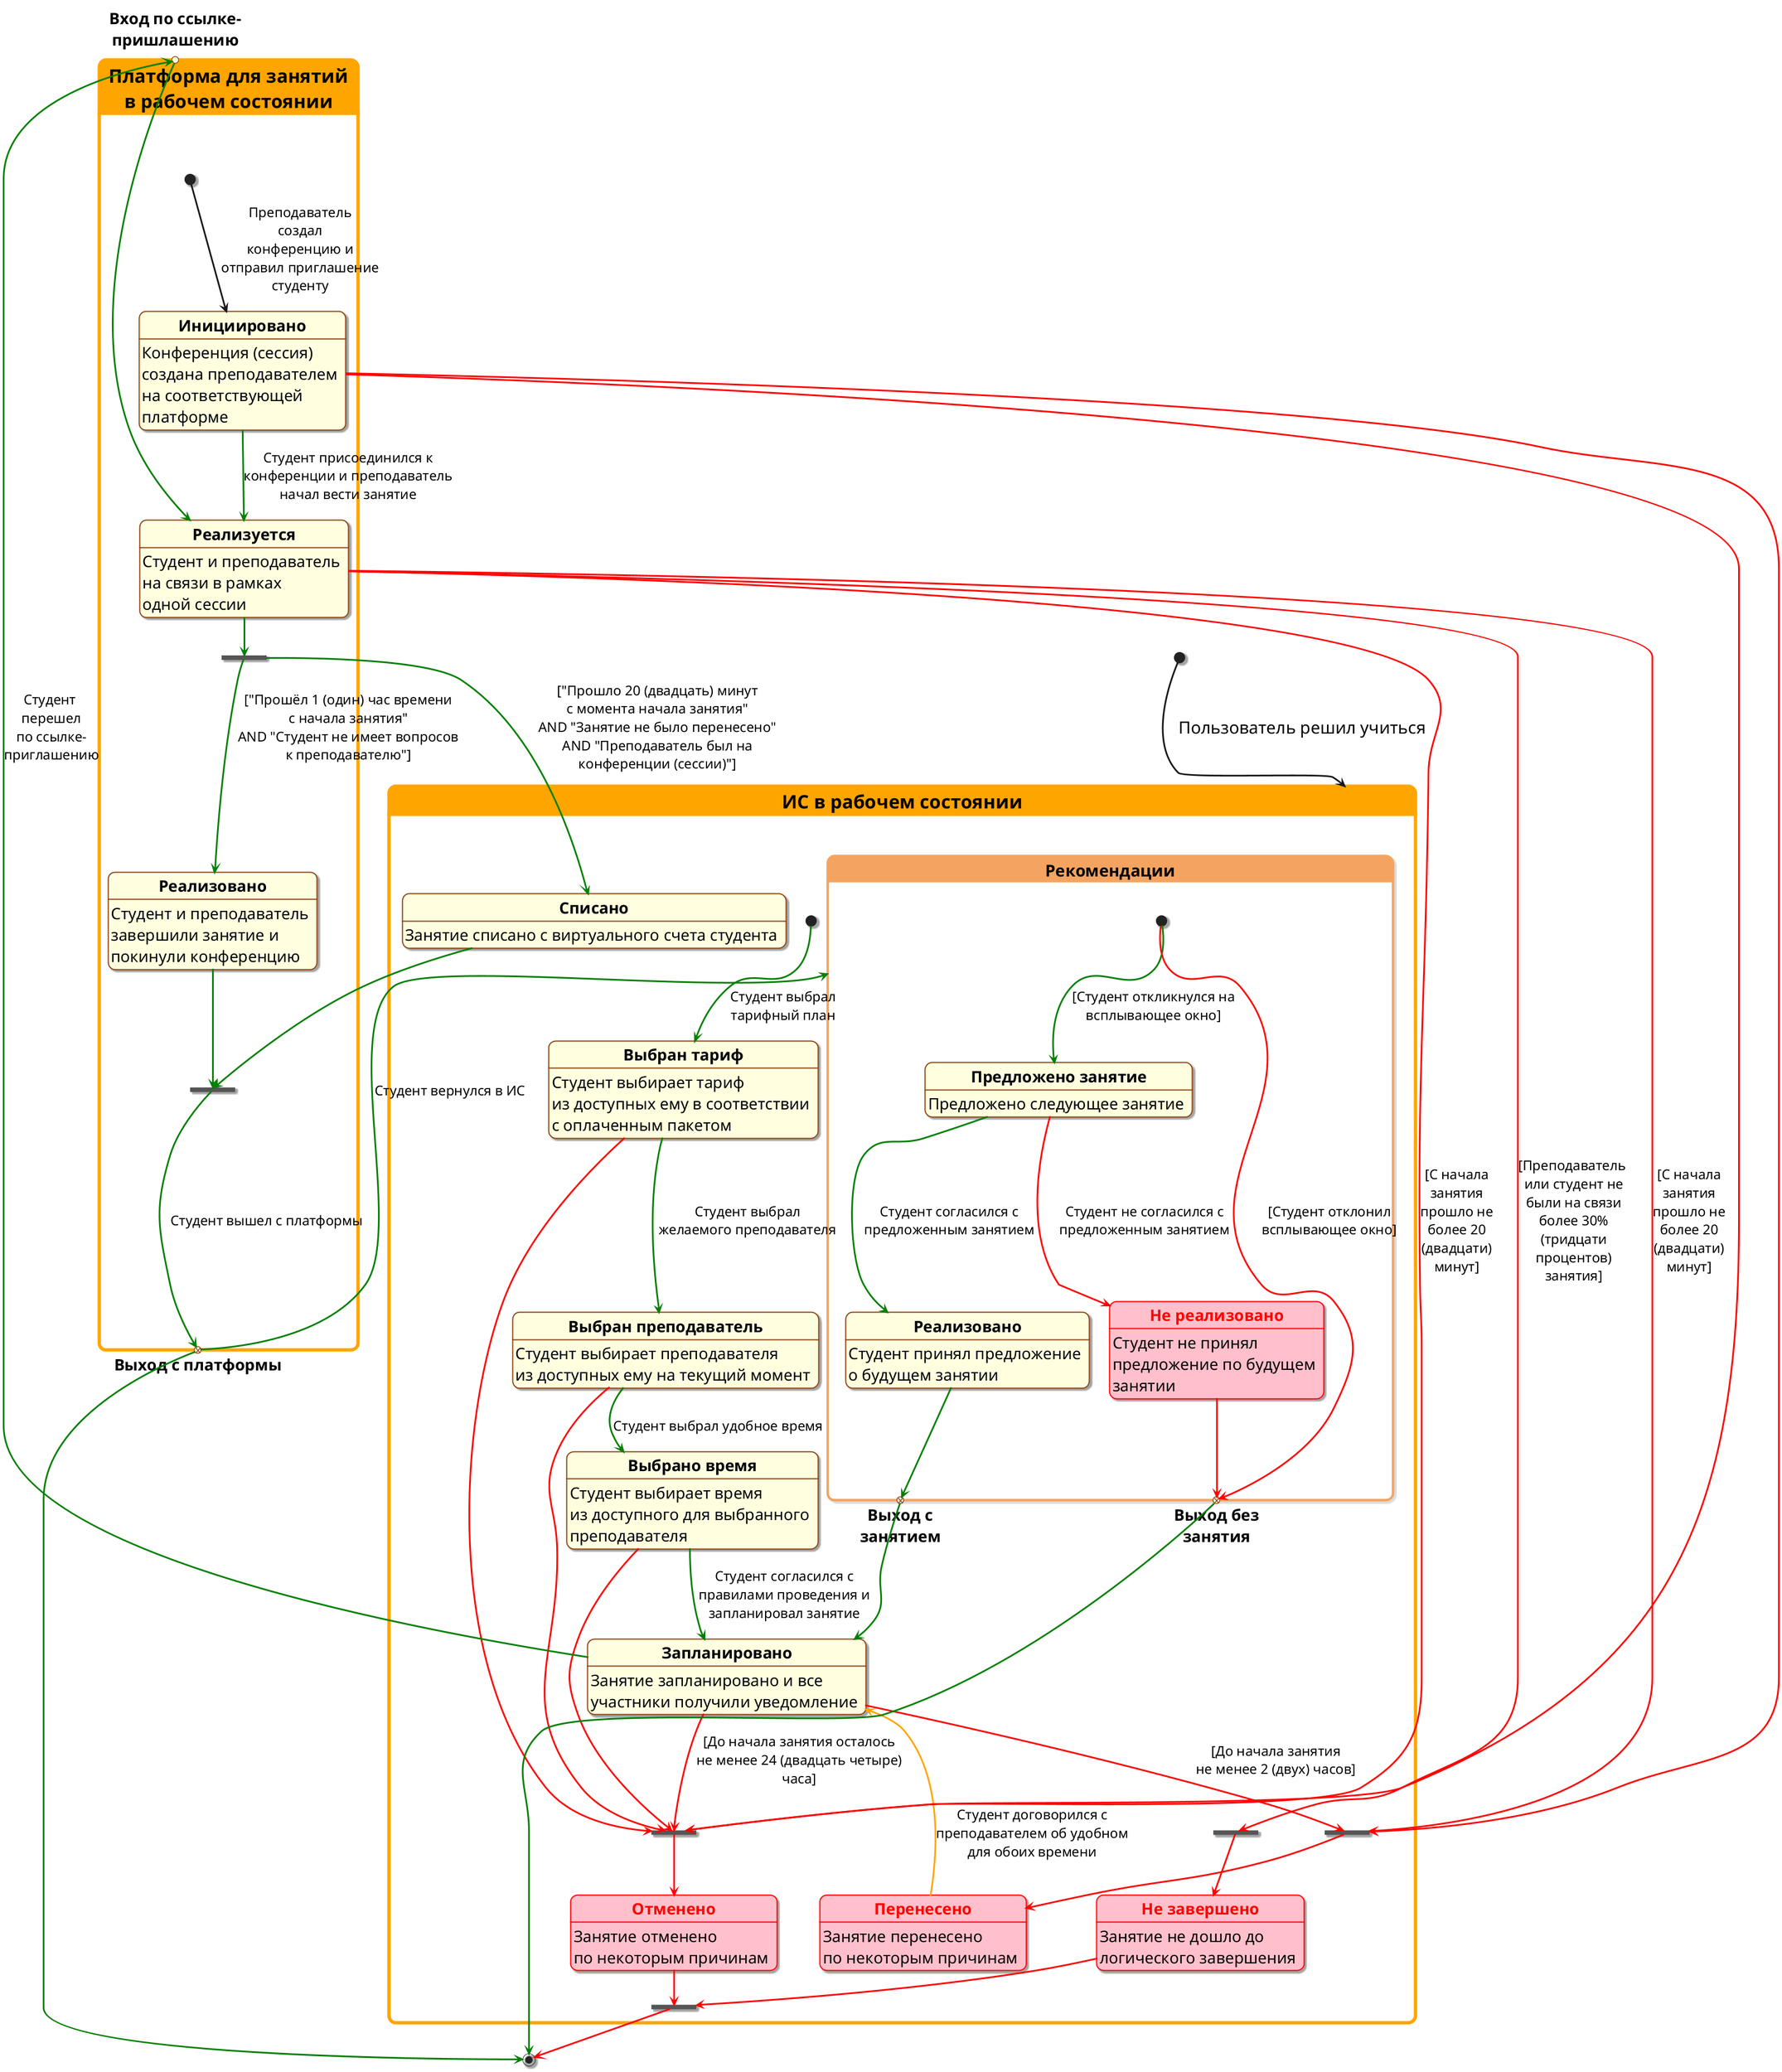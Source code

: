@startuml lesson_session
' title "Состояния сессии занятия"
top to bottom direction

skinparam Shadowing<< General >> false
skinparam Shadowing true

skinparam title {
    FontSize 55
}

skinparam state {
    FontSize 28
    FontSize<< General >> 33
    FontSize<< Nested >> 29
    FontStyle<< General >> bold
    FontStyle<< Nested >> bold
    StereotypeFontStyle bold
    BackgroundColor LightYellow
    BackgroundColor<< General >> Orange
    BackgroundColor<< Nested >> SandyBrown
    BorderColor SaddleBrown
    BorderColor<< General >> Orange
    BorderColor<< Nested >> SandyBrown
    BorderThickness 2
    BorderThickness<< General >> 6
    BorderThickness<< Nested >> 4
}

skinparam arrow {
    FontSize 24
    Thickness 3
}

[*] -down-> WorkingSystem: <size:30>Пользователь решил учиться</size>

state "ИС в рабочем состоянии" as WorkingSystem<<General>> {
' Положительные состояния:
    state "<b>Выбран тариф</b>" as ChosenFare: Студент выбирает тариф\nиз доступных ему в соответствии\nс оплаченным пакетом
    state "<b>Выбран преподаватель</b>" as ChosenTeacher: Студент выбирает преподавателя\nиз доступных ему на текущий момент
    state "<b>Выбрано время</b>" as ChosenStartTime: Студент выбирает время\nиз доступного для выбранного\nпреподавателя
    state "<b>Запланировано</b>" as Planned: Занятие запланировано и все\nучастники получили уведомление
    
    state "<b>Списано</b>" as Debited: Занятие списано с виртуального счета студента

    state "<b>Рекомендации</b>" as Recommendations<< Nested >> {
' Положительные состояния:
        state "<b>Выход с</b>\n<b>занятием</b>" as exit_with_lesson <<exitPoint>>

        state "<b>Предложено занятие</b>" as OfferedLesson: Предложено следующее занятие
        state "<b>Реализовано</b>" as OfferImplemented: Студент принял предложение\nо будущем занятии
        
        [*] -[#Green]-> OfferedLesson: [Студент откликнулся на\nвсплывающее окно]
        [*] -[#Red]-> exit_without_lesson: [Студент отклонил\nвсплывающее окно]
        OfferedLesson -[#Green]-> OfferImplemented: Студент согласился с\nпредложенным занятием
        OfferImplemented -[#Green]-> exit_with_lesson
        exit_with_lesson -[#Green]-> Planned

' Отрицательные состояния:
        state "<b>Выход без</b>\n<b>занятия</b>" as exit_without_lesson <<exitPoint>>
        state "<b>Не реализовано</b>" as OfferNotImplemented #pink;line:red;line.bold;text:red : Студент не принял\nпредложение по будущем\nзанятии
        OfferedLesson -[#Red]-> OfferNotImplemented: Студент не согласился с\nпредложенным занятием
        OfferNotImplemented -[#Red]-> exit_without_lesson
    }

    [*] -[#Green]-> ChosenFare: Студент выбрал\nтарифный план
    ChosenFare -[#Green]-> ChosenTeacher: Студент выбрал\nжелаемого преподавателя
    ChosenTeacher -[#Green]-> ChosenStartTime: Студент выбрал удобное время
    ChosenStartTime -[#Green]-> Planned: Студент согласился с\nправилами проведения и\nзапланировал занятие

' Отрицательные состояния:
    state "<b>Перенесено</b>" as Rescheduled #pink;line:red;line.bold;text:red : Занятие перенесено\nпо некоторым причинам
    state "<b>Отменено</b>" as Cancelled #pink;line:red;line.bold;text:red : Занятие отменено\nпо некоторым причинам
    state "<b>Не завершено</b>" as NotCompleted #pink;line:red;line.bold;text:red : Занятие не дошло до\nлогического завершения

    state rescheduled_join <<join>>
    state cancelled_join <<join>>
    state unfinished_join <<join>>
    state endstate_join <<join>>

    ChosenFare -[#red]-> cancelled_join
    ChosenTeacher -[#red]-> cancelled_join
    ChosenStartTime -[#red]-> cancelled_join
    Planned -[#red]-> cancelled_join: [До начала занятия осталось\nне менее 24 (двадцать четыре)\nчаса]
    
    Planned -[#red]-> rescheduled_join: [До начала занятия\nне менее 2 (двух) часов]
    
    cancelled_join -[#red]-> Cancelled
    rescheduled_join -[#red]-> Rescheduled
    unfinished_join -[#red]-> NotCompleted

    Cancelled -[#red]-> endstate_join
    NotCompleted -[#red]-> endstate_join
    Rescheduled -[#Orange]-> Planned: Студент договорился с\nпреподавателем об удобном\nдля обоих времени
}

endstate_join -[#Red]-> [*]

state "Платформа для занятий\nв рабочем состоянии" as LessonPlatform<< General >> {
    state "<b>Инициировано</b>" as Initiated: Конференция (сессия)\nсоздана преподавателем\nна соответствующей\nплатформе
    state "<b>Реализуется</b>" as BeingImplemented: Студент и преподаватель\nна связи в рамках\nодной сессии
    state "<b>Реализовано</b>" as Implemented: Студент и преподаватель\nзавершили занятие и\nпокинули конференцию
    state fork_state <<fork>>
    state join_state <<join>>
    state "<b>Вход по ссылке-</b>\n<b>пришлашению</b>" as entryInviteLink <<entryPoint>>
    state "<b>Выход с платформы</b>" as exitFromPlatform <<exitPoint>>

    Planned -[#Green]-> entryInviteLink: Студент \nперешел\nпо ссылке-\nприглашению
    entryInviteLink -[#Green]-> BeingImplemented
    [*] --> Initiated: Преподаватель\nсоздал\nконференцию и\nотправил приглашение\nстуденту
    Initiated -[#Green]-> BeingImplemented: Студент присоединился к\nконференции и преподаватель\nначал вести занятие
    BeingImplemented -[#Green]-> fork_state
    fork_state -[#Green]-> Implemented: ["Прошёл 1 (один) час времени\nс начала занятия"\nAND "Студент не имеет вопросов\nк преподавателю"]
    fork_state -[#Green]-> Debited: ["Прошло 20 (двадцать) минут\nс момента начала занятия"\nAND "Занятие не было перенесено"\nAND "Преподаватель был на\nконференции (сессии)"]
    Implemented -[#Green]-> join_state
    Debited -[#Green]-> join_state
    join_state -[#Green]-> exitFromPlatform: Студент вышел с платформы
    exitFromPlatform -[#Green]-> Recommendations: Студент вернулся в ИС

    Initiated -[#red]-> cancelled_join
    BeingImplemented -[#red]-> cancelled_join: [С начала\nзанятия\nпрошло не\nболее 20\n(двадцати)\nминут]

    Initiated -[#red]-> rescheduled_join
    BeingImplemented -[#red]-> rescheduled_join: [С начала\nзанятия\nпрошло не\nболее 20\n(двадцати)\nминут]

    BeingImplemented -[#red]-> unfinished_join: [Преподаватель \nили студент не\nбыли на связи\nболее 30%\n(тридцати\nпроцентов)\nзанятия]
}

exitFromPlatform -[#Green]-> [*]
exit_without_lesson -[#Green]-> [*]

@enduml